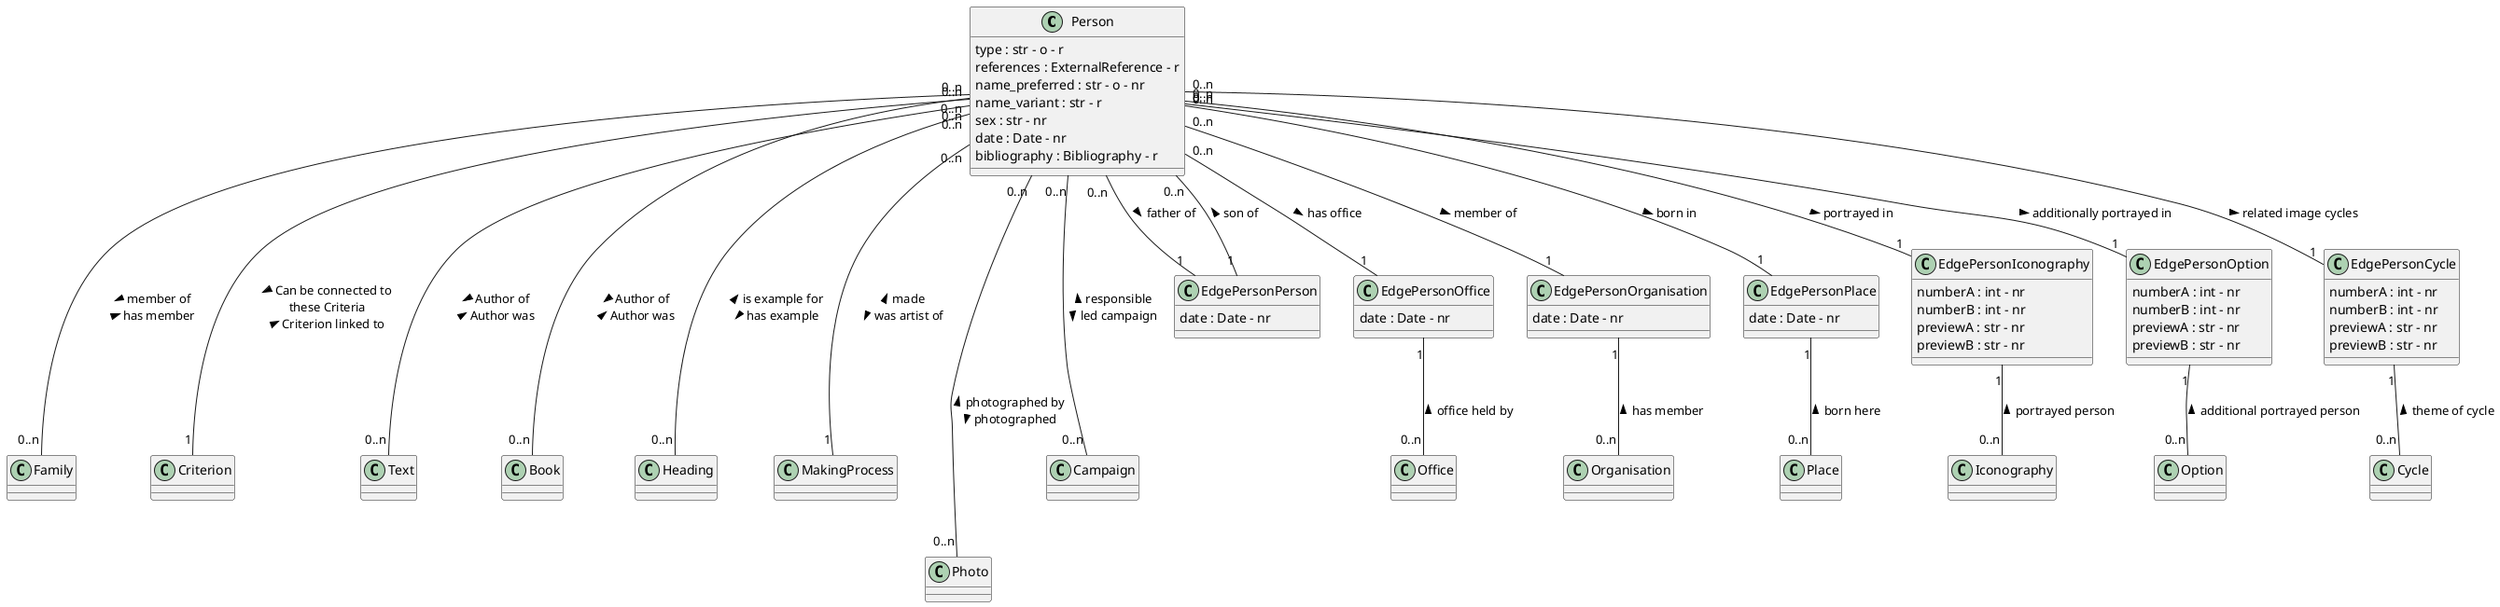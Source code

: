 @startuml 
class Person
Person : type : str - o - r
Person : references : ExternalReference - r
Person : name_preferred : str - o - nr
Person : name_variant : str - r
Person : sex : str - nr
Person : date : Date - nr
Person : bibliography : Bibliography - r


class Person 

class Family

class Office

class Organisation

class Place 

class Iconography

class Option 
    
class Criterion

class Cycle

class Text 

class Book

class Heading

class MakingProcess

class Photo

class Campaign

class EdgePersonPerson
EdgePersonPerson : date : Date - nr

class EdgePersonOffice
EdgePersonOffice : date : Date - nr

class EdgePersonOrganisation
EdgePersonOrganisation : date : Date - nr

class EdgePersonPlace
EdgePersonPlace : date : Date - nr

class EdgePersonIconography
EdgePersonIconography : numberA : int - nr
EdgePersonIconography : numberB : int - nr
EdgePersonIconography : previewA : str - nr
EdgePersonIconography : previewB : str - nr

class EdgePersonOption
EdgePersonOption : numberA : int - nr
EdgePersonOption : numberB : int - nr
EdgePersonOption : previewA : str - nr
EdgePersonOption : previewB : str - nr

class EdgePersonCycle
EdgePersonCycle : numberA : int - nr
EdgePersonCycle : numberB : int - nr
EdgePersonCycle : previewA : str - nr
EdgePersonCycle : previewB : str - nr

Person "0..n" -- "1" EdgePersonPerson : father of >
EdgePersonPerson "1" -- "0..n" Person : son of >

Person "0..n" --- "0..n" Family : > member of \n has member <

Person "0..n" -- "1" EdgePersonOffice : has office >
EdgePersonOffice "1" -- "0..n" Office : office held by <

Person "0..n" -- "1" EdgePersonOrganisation : member of >
EdgePersonOrganisation "1" -- "0..n" Organisation : has member <

Person "0..n" -- "1" EdgePersonPlace : born in >
EdgePersonPlace "1" -- "0..n" Place : born here <

Person "0..n" -- "1" EdgePersonIconography : portrayed in >
EdgePersonIconography "1" -- "0..n" Iconography : portrayed person <

Person "0..n" -- "1" EdgePersonOption : additionally portrayed in >
EdgePersonOption "1" -- "0..n" Option : additional portrayed person <

Person "0..n" --- "1" Criterion : > Can be connected to \n these Criteria \n Criterion linked to <

Person "0..n" -- "1" EdgePersonCycle : related image cycles >
EdgePersonCycle "1" -- "0..n" Cycle : theme of cycle <

Person "0..n" --- "0..n" Text : > Author of \n Author was < 

Person "0..n" --- "0..n" Book : > Author of \n Author was < 

Person "0..n" --- "0..n" Heading : < is example for \n has example >

Person "0..n" --- "1" MakingProcess : < made \n was artist of >

Person "0..n" ---- "0..n" Photo : < photographed by \n photographed >

Person "0..n" --- "0..n" Campaign : < responsible \n led campaign >

@enduml 
